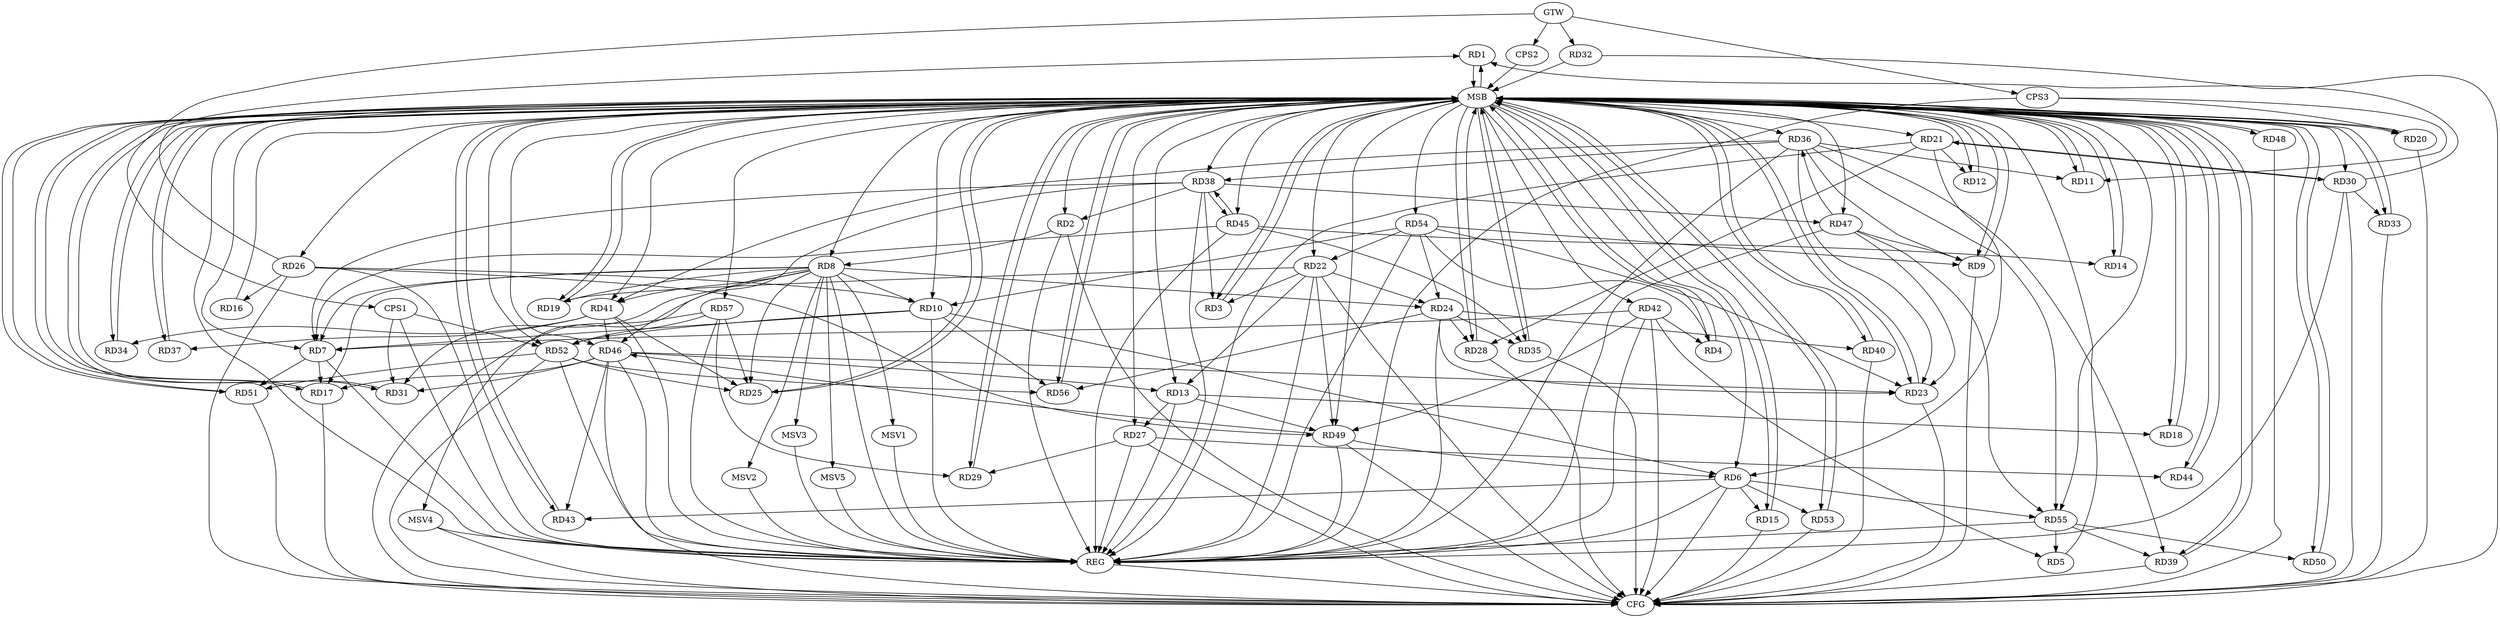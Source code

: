strict digraph G {
  RD1 [ label="RD1" ];
  RD2 [ label="RD2" ];
  RD3 [ label="RD3" ];
  RD4 [ label="RD4" ];
  RD5 [ label="RD5" ];
  RD6 [ label="RD6" ];
  RD7 [ label="RD7" ];
  RD8 [ label="RD8" ];
  RD9 [ label="RD9" ];
  RD10 [ label="RD10" ];
  RD11 [ label="RD11" ];
  RD12 [ label="RD12" ];
  RD13 [ label="RD13" ];
  RD14 [ label="RD14" ];
  RD15 [ label="RD15" ];
  RD16 [ label="RD16" ];
  RD17 [ label="RD17" ];
  RD18 [ label="RD18" ];
  RD19 [ label="RD19" ];
  RD20 [ label="RD20" ];
  RD21 [ label="RD21" ];
  RD22 [ label="RD22" ];
  RD23 [ label="RD23" ];
  RD24 [ label="RD24" ];
  RD25 [ label="RD25" ];
  RD26 [ label="RD26" ];
  RD27 [ label="RD27" ];
  RD28 [ label="RD28" ];
  RD29 [ label="RD29" ];
  RD30 [ label="RD30" ];
  RD31 [ label="RD31" ];
  RD32 [ label="RD32" ];
  RD33 [ label="RD33" ];
  RD34 [ label="RD34" ];
  RD35 [ label="RD35" ];
  RD36 [ label="RD36" ];
  RD37 [ label="RD37" ];
  RD38 [ label="RD38" ];
  RD39 [ label="RD39" ];
  RD40 [ label="RD40" ];
  RD41 [ label="RD41" ];
  RD42 [ label="RD42" ];
  RD43 [ label="RD43" ];
  RD44 [ label="RD44" ];
  RD45 [ label="RD45" ];
  RD46 [ label="RD46" ];
  RD47 [ label="RD47" ];
  RD48 [ label="RD48" ];
  RD49 [ label="RD49" ];
  RD50 [ label="RD50" ];
  RD51 [ label="RD51" ];
  RD52 [ label="RD52" ];
  RD53 [ label="RD53" ];
  RD54 [ label="RD54" ];
  RD55 [ label="RD55" ];
  RD56 [ label="RD56" ];
  RD57 [ label="RD57" ];
  CPS1 [ label="CPS1" ];
  CPS2 [ label="CPS2" ];
  CPS3 [ label="CPS3" ];
  GTW [ label="GTW" ];
  REG [ label="REG" ];
  MSB [ label="MSB" ];
  CFG [ label="CFG" ];
  MSV1 [ label="MSV1" ];
  MSV2 [ label="MSV2" ];
  MSV3 [ label="MSV3" ];
  MSV4 [ label="MSV4" ];
  MSV5 [ label="MSV5" ];
  RD26 -> RD1;
  RD30 -> RD1;
  RD2 -> RD8;
  RD38 -> RD2;
  RD22 -> RD3;
  RD38 -> RD3;
  RD42 -> RD4;
  RD54 -> RD4;
  RD42 -> RD5;
  RD55 -> RD5;
  RD10 -> RD6;
  RD6 -> RD15;
  RD21 -> RD6;
  RD6 -> RD43;
  RD49 -> RD6;
  RD6 -> RD53;
  RD6 -> RD55;
  RD8 -> RD7;
  RD10 -> RD7;
  RD7 -> RD17;
  RD38 -> RD7;
  RD42 -> RD7;
  RD45 -> RD7;
  RD7 -> RD51;
  RD8 -> RD10;
  RD8 -> RD17;
  RD8 -> RD19;
  RD8 -> RD24;
  RD8 -> RD25;
  RD8 -> RD31;
  RD8 -> RD41;
  RD36 -> RD9;
  RD47 -> RD9;
  RD54 -> RD9;
  RD26 -> RD10;
  RD10 -> RD52;
  RD54 -> RD10;
  RD10 -> RD56;
  RD36 -> RD11;
  RD21 -> RD12;
  RD13 -> RD18;
  RD22 -> RD13;
  RD13 -> RD27;
  RD46 -> RD13;
  RD13 -> RD49;
  RD45 -> RD14;
  RD26 -> RD16;
  RD46 -> RD17;
  RD22 -> RD19;
  RD21 -> RD28;
  RD21 -> RD30;
  RD30 -> RD21;
  RD22 -> RD24;
  RD22 -> RD49;
  RD54 -> RD22;
  RD24 -> RD23;
  RD36 -> RD23;
  RD46 -> RD23;
  RD47 -> RD23;
  RD54 -> RD23;
  RD24 -> RD28;
  RD24 -> RD35;
  RD24 -> RD40;
  RD54 -> RD24;
  RD24 -> RD56;
  RD41 -> RD25;
  RD52 -> RD25;
  RD57 -> RD25;
  RD26 -> RD49;
  RD27 -> RD29;
  RD27 -> RD44;
  RD57 -> RD29;
  RD30 -> RD33;
  RD46 -> RD31;
  RD41 -> RD34;
  RD45 -> RD35;
  RD36 -> RD38;
  RD36 -> RD39;
  RD36 -> RD41;
  RD47 -> RD36;
  RD36 -> RD55;
  RD41 -> RD37;
  RD38 -> RD45;
  RD45 -> RD38;
  RD38 -> RD46;
  RD38 -> RD47;
  RD55 -> RD39;
  RD41 -> RD46;
  RD42 -> RD49;
  RD46 -> RD43;
  RD49 -> RD46;
  RD47 -> RD55;
  RD55 -> RD50;
  RD52 -> RD51;
  RD52 -> RD56;
  RD57 -> RD52;
  CPS1 -> RD31;
  CPS1 -> RD52;
  CPS3 -> RD20;
  CPS3 -> RD11;
  GTW -> RD32;
  GTW -> CPS1;
  GTW -> CPS2;
  GTW -> CPS3;
  RD2 -> REG;
  RD6 -> REG;
  RD7 -> REG;
  RD8 -> REG;
  RD10 -> REG;
  RD13 -> REG;
  RD21 -> REG;
  RD22 -> REG;
  RD24 -> REG;
  RD26 -> REG;
  RD27 -> REG;
  RD30 -> REG;
  RD36 -> REG;
  RD38 -> REG;
  RD41 -> REG;
  RD42 -> REG;
  RD45 -> REG;
  RD46 -> REG;
  RD47 -> REG;
  RD49 -> REG;
  RD52 -> REG;
  RD54 -> REG;
  RD55 -> REG;
  RD57 -> REG;
  CPS1 -> REG;
  CPS3 -> REG;
  RD1 -> MSB;
  MSB -> RD2;
  MSB -> RD17;
  MSB -> RD36;
  MSB -> RD43;
  MSB -> RD49;
  MSB -> REG;
  RD3 -> MSB;
  MSB -> RD9;
  MSB -> RD27;
  RD4 -> MSB;
  MSB -> RD6;
  MSB -> RD7;
  MSB -> RD10;
  MSB -> RD12;
  MSB -> RD25;
  MSB -> RD33;
  MSB -> RD40;
  MSB -> RD46;
  RD5 -> MSB;
  MSB -> RD4;
  MSB -> RD44;
  MSB -> RD55;
  MSB -> RD56;
  RD9 -> MSB;
  MSB -> RD8;
  MSB -> RD47;
  RD11 -> MSB;
  MSB -> RD14;
  MSB -> RD18;
  MSB -> RD23;
  MSB -> RD34;
  RD12 -> MSB;
  MSB -> RD29;
  MSB -> RD45;
  MSB -> RD52;
  MSB -> RD54;
  MSB -> RD57;
  RD14 -> MSB;
  MSB -> RD28;
  MSB -> RD30;
  MSB -> RD38;
  MSB -> RD42;
  RD15 -> MSB;
  MSB -> RD19;
  MSB -> RD26;
  MSB -> RD41;
  RD16 -> MSB;
  MSB -> RD20;
  RD17 -> MSB;
  MSB -> RD1;
  MSB -> RD13;
  MSB -> RD39;
  RD18 -> MSB;
  RD19 -> MSB;
  RD20 -> MSB;
  MSB -> RD11;
  MSB -> RD22;
  RD23 -> MSB;
  RD25 -> MSB;
  RD28 -> MSB;
  MSB -> RD21;
  MSB -> RD31;
  MSB -> RD50;
  RD29 -> MSB;
  RD31 -> MSB;
  RD32 -> MSB;
  MSB -> RD53;
  RD33 -> MSB;
  RD34 -> MSB;
  RD35 -> MSB;
  MSB -> RD37;
  RD37 -> MSB;
  RD39 -> MSB;
  RD40 -> MSB;
  RD43 -> MSB;
  MSB -> RD48;
  RD44 -> MSB;
  MSB -> RD51;
  RD48 -> MSB;
  RD50 -> MSB;
  MSB -> RD3;
  RD51 -> MSB;
  MSB -> RD15;
  MSB -> RD35;
  RD53 -> MSB;
  RD56 -> MSB;
  CPS2 -> MSB;
  RD6 -> CFG;
  RD27 -> CFG;
  RD28 -> CFG;
  RD2 -> CFG;
  RD32 -> CFG;
  RD53 -> CFG;
  RD15 -> CFG;
  RD40 -> CFG;
  RD49 -> CFG;
  RD39 -> CFG;
  RD30 -> CFG;
  RD46 -> CFG;
  RD20 -> CFG;
  RD9 -> CFG;
  RD35 -> CFG;
  RD33 -> CFG;
  RD48 -> CFG;
  RD17 -> CFG;
  RD42 -> CFG;
  RD23 -> CFG;
  RD22 -> CFG;
  RD57 -> CFG;
  RD26 -> CFG;
  RD52 -> CFG;
  RD51 -> CFG;
  REG -> CFG;
  RD8 -> MSV1;
  RD8 -> MSV2;
  RD8 -> MSV3;
  RD8 -> MSV4;
  RD8 -> MSV5;
  MSV1 -> REG;
  MSV2 -> REG;
  MSV3 -> REG;
  MSV4 -> REG;
  MSV4 -> CFG;
  MSV5 -> REG;
}
